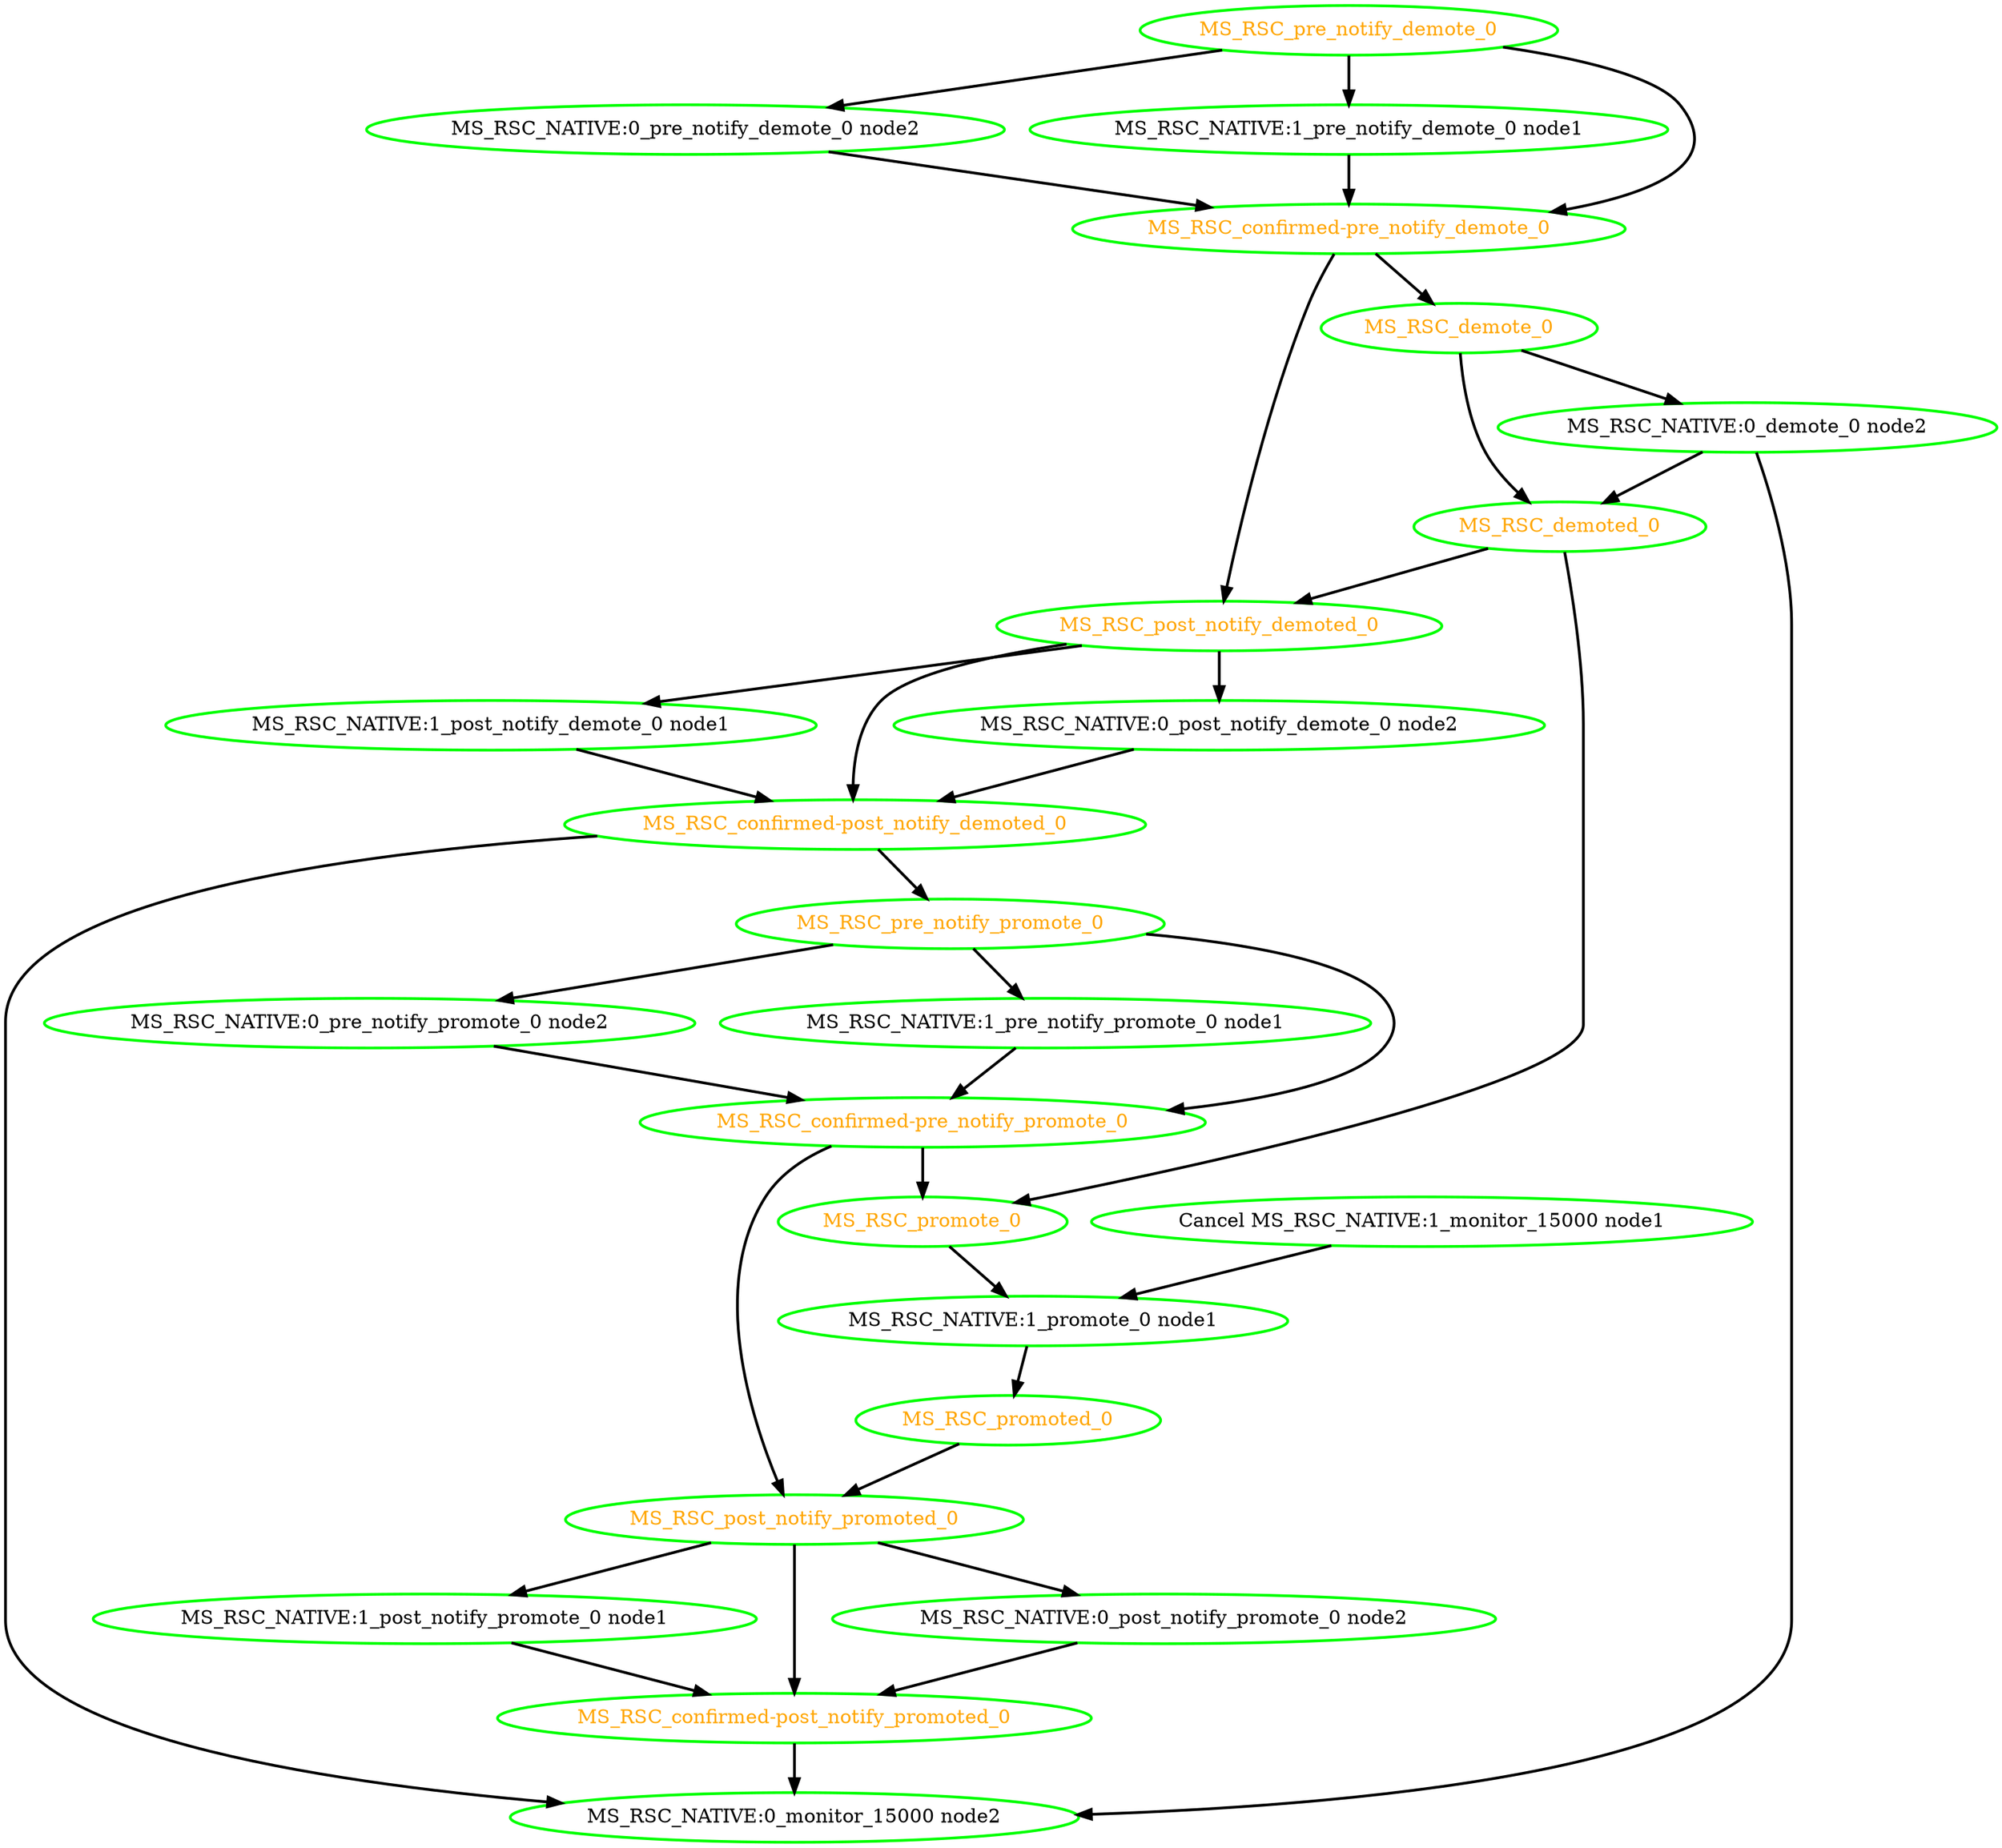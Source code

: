  digraph "g" {
"Cancel MS_RSC_NATIVE:1_monitor_15000 node1" -> "MS_RSC_NATIVE:1_promote_0 node1" [ style = bold]
"Cancel MS_RSC_NATIVE:1_monitor_15000 node1" [ style=bold color="green" fontcolor="black"]
"MS_RSC_NATIVE:0_demote_0 node2" -> "MS_RSC_NATIVE:0_monitor_15000 node2" [ style = bold]
"MS_RSC_NATIVE:0_demote_0 node2" -> "MS_RSC_demoted_0" [ style = bold]
"MS_RSC_NATIVE:0_demote_0 node2" [ style=bold color="green" fontcolor="black"]
"MS_RSC_NATIVE:0_monitor_15000 node2" [ style=bold color="green" fontcolor="black"]
"MS_RSC_NATIVE:0_post_notify_demote_0 node2" -> "MS_RSC_confirmed-post_notify_demoted_0" [ style = bold]
"MS_RSC_NATIVE:0_post_notify_demote_0 node2" [ style=bold color="green" fontcolor="black"]
"MS_RSC_NATIVE:0_post_notify_promote_0 node2" -> "MS_RSC_confirmed-post_notify_promoted_0" [ style = bold]
"MS_RSC_NATIVE:0_post_notify_promote_0 node2" [ style=bold color="green" fontcolor="black"]
"MS_RSC_NATIVE:0_pre_notify_demote_0 node2" -> "MS_RSC_confirmed-pre_notify_demote_0" [ style = bold]
"MS_RSC_NATIVE:0_pre_notify_demote_0 node2" [ style=bold color="green" fontcolor="black"]
"MS_RSC_NATIVE:0_pre_notify_promote_0 node2" -> "MS_RSC_confirmed-pre_notify_promote_0" [ style = bold]
"MS_RSC_NATIVE:0_pre_notify_promote_0 node2" [ style=bold color="green" fontcolor="black"]
"MS_RSC_NATIVE:1_post_notify_demote_0 node1" -> "MS_RSC_confirmed-post_notify_demoted_0" [ style = bold]
"MS_RSC_NATIVE:1_post_notify_demote_0 node1" [ style=bold color="green" fontcolor="black"]
"MS_RSC_NATIVE:1_post_notify_promote_0 node1" -> "MS_RSC_confirmed-post_notify_promoted_0" [ style = bold]
"MS_RSC_NATIVE:1_post_notify_promote_0 node1" [ style=bold color="green" fontcolor="black"]
"MS_RSC_NATIVE:1_pre_notify_demote_0 node1" -> "MS_RSC_confirmed-pre_notify_demote_0" [ style = bold]
"MS_RSC_NATIVE:1_pre_notify_demote_0 node1" [ style=bold color="green" fontcolor="black"]
"MS_RSC_NATIVE:1_pre_notify_promote_0 node1" -> "MS_RSC_confirmed-pre_notify_promote_0" [ style = bold]
"MS_RSC_NATIVE:1_pre_notify_promote_0 node1" [ style=bold color="green" fontcolor="black"]
"MS_RSC_NATIVE:1_promote_0 node1" -> "MS_RSC_promoted_0" [ style = bold]
"MS_RSC_NATIVE:1_promote_0 node1" [ style=bold color="green" fontcolor="black"]
"MS_RSC_confirmed-post_notify_demoted_0" -> "MS_RSC_NATIVE:0_monitor_15000 node2" [ style = bold]
"MS_RSC_confirmed-post_notify_demoted_0" -> "MS_RSC_pre_notify_promote_0" [ style = bold]
"MS_RSC_confirmed-post_notify_demoted_0" [ style=bold color="green" fontcolor="orange"]
"MS_RSC_confirmed-post_notify_promoted_0" -> "MS_RSC_NATIVE:0_monitor_15000 node2" [ style = bold]
"MS_RSC_confirmed-post_notify_promoted_0" [ style=bold color="green" fontcolor="orange"]
"MS_RSC_confirmed-pre_notify_demote_0" -> "MS_RSC_demote_0" [ style = bold]
"MS_RSC_confirmed-pre_notify_demote_0" -> "MS_RSC_post_notify_demoted_0" [ style = bold]
"MS_RSC_confirmed-pre_notify_demote_0" [ style=bold color="green" fontcolor="orange"]
"MS_RSC_confirmed-pre_notify_promote_0" -> "MS_RSC_post_notify_promoted_0" [ style = bold]
"MS_RSC_confirmed-pre_notify_promote_0" -> "MS_RSC_promote_0" [ style = bold]
"MS_RSC_confirmed-pre_notify_promote_0" [ style=bold color="green" fontcolor="orange"]
"MS_RSC_demote_0" -> "MS_RSC_NATIVE:0_demote_0 node2" [ style = bold]
"MS_RSC_demote_0" -> "MS_RSC_demoted_0" [ style = bold]
"MS_RSC_demote_0" [ style=bold color="green" fontcolor="orange"]
"MS_RSC_demoted_0" -> "MS_RSC_post_notify_demoted_0" [ style = bold]
"MS_RSC_demoted_0" -> "MS_RSC_promote_0" [ style = bold]
"MS_RSC_demoted_0" [ style=bold color="green" fontcolor="orange"]
"MS_RSC_post_notify_demoted_0" -> "MS_RSC_NATIVE:0_post_notify_demote_0 node2" [ style = bold]
"MS_RSC_post_notify_demoted_0" -> "MS_RSC_NATIVE:1_post_notify_demote_0 node1" [ style = bold]
"MS_RSC_post_notify_demoted_0" -> "MS_RSC_confirmed-post_notify_demoted_0" [ style = bold]
"MS_RSC_post_notify_demoted_0" [ style=bold color="green" fontcolor="orange"]
"MS_RSC_post_notify_promoted_0" -> "MS_RSC_NATIVE:0_post_notify_promote_0 node2" [ style = bold]
"MS_RSC_post_notify_promoted_0" -> "MS_RSC_NATIVE:1_post_notify_promote_0 node1" [ style = bold]
"MS_RSC_post_notify_promoted_0" -> "MS_RSC_confirmed-post_notify_promoted_0" [ style = bold]
"MS_RSC_post_notify_promoted_0" [ style=bold color="green" fontcolor="orange"]
"MS_RSC_pre_notify_demote_0" -> "MS_RSC_NATIVE:0_pre_notify_demote_0 node2" [ style = bold]
"MS_RSC_pre_notify_demote_0" -> "MS_RSC_NATIVE:1_pre_notify_demote_0 node1" [ style = bold]
"MS_RSC_pre_notify_demote_0" -> "MS_RSC_confirmed-pre_notify_demote_0" [ style = bold]
"MS_RSC_pre_notify_demote_0" [ style=bold color="green" fontcolor="orange"]
"MS_RSC_pre_notify_promote_0" -> "MS_RSC_NATIVE:0_pre_notify_promote_0 node2" [ style = bold]
"MS_RSC_pre_notify_promote_0" -> "MS_RSC_NATIVE:1_pre_notify_promote_0 node1" [ style = bold]
"MS_RSC_pre_notify_promote_0" -> "MS_RSC_confirmed-pre_notify_promote_0" [ style = bold]
"MS_RSC_pre_notify_promote_0" [ style=bold color="green" fontcolor="orange"]
"MS_RSC_promote_0" -> "MS_RSC_NATIVE:1_promote_0 node1" [ style = bold]
"MS_RSC_promote_0" [ style=bold color="green" fontcolor="orange"]
"MS_RSC_promoted_0" -> "MS_RSC_post_notify_promoted_0" [ style = bold]
"MS_RSC_promoted_0" [ style=bold color="green" fontcolor="orange"]
}
